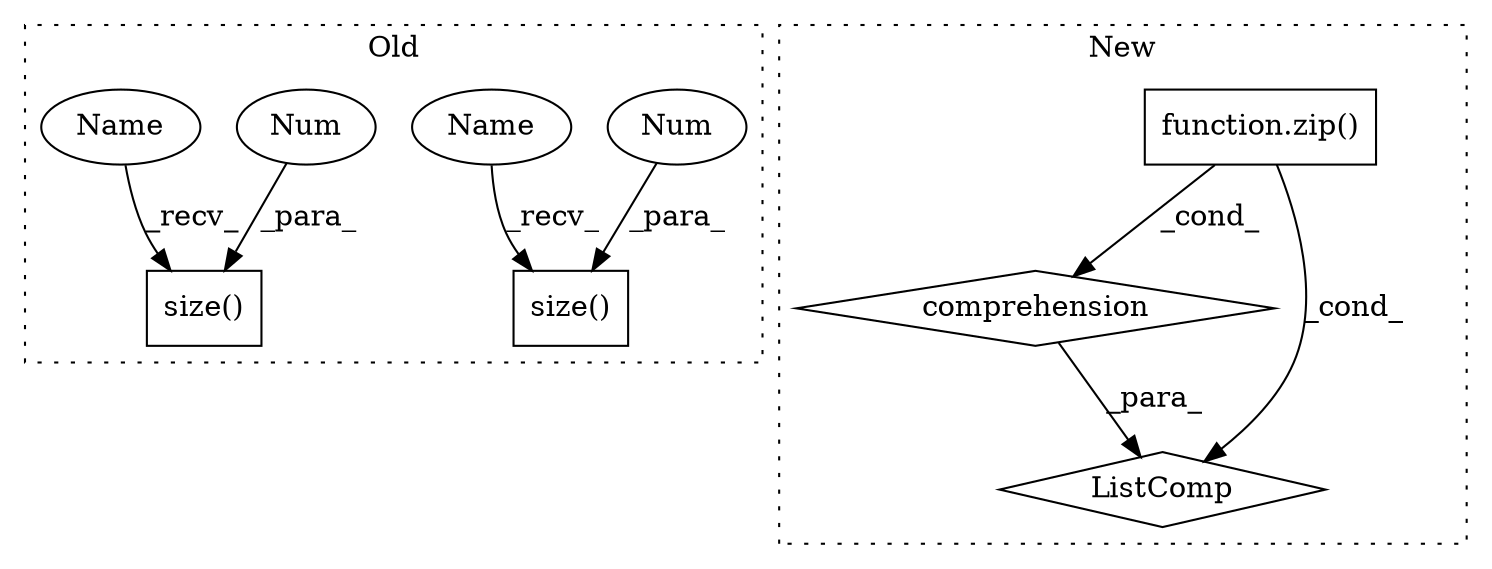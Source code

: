 digraph G {
subgraph cluster0 {
1 [label="size()" a="75" s="2135,2146" l="10,1" shape="box"];
3 [label="Num" a="76" s="2145" l="1" shape="ellipse"];
6 [label="size()" a="75" s="2041,2052" l="10,1" shape="box"];
7 [label="Num" a="76" s="2051" l="1" shape="ellipse"];
8 [label="Name" a="87" s="2041" l="4" shape="ellipse"];
9 [label="Name" a="87" s="2135" l="4" shape="ellipse"];
label = "Old";
style="dotted";
}
subgraph cluster1 {
2 [label="function.zip()" a="75" s="3786,3825" l="4,1" shape="box"];
4 [label="comprehension" a="45" s="3767" l="3" shape="diamond"];
5 [label="ListComp" a="106" s="3740" l="96" shape="diamond"];
label = "New";
style="dotted";
}
2 -> 5 [label="_cond_"];
2 -> 4 [label="_cond_"];
3 -> 1 [label="_para_"];
4 -> 5 [label="_para_"];
7 -> 6 [label="_para_"];
8 -> 6 [label="_recv_"];
9 -> 1 [label="_recv_"];
}